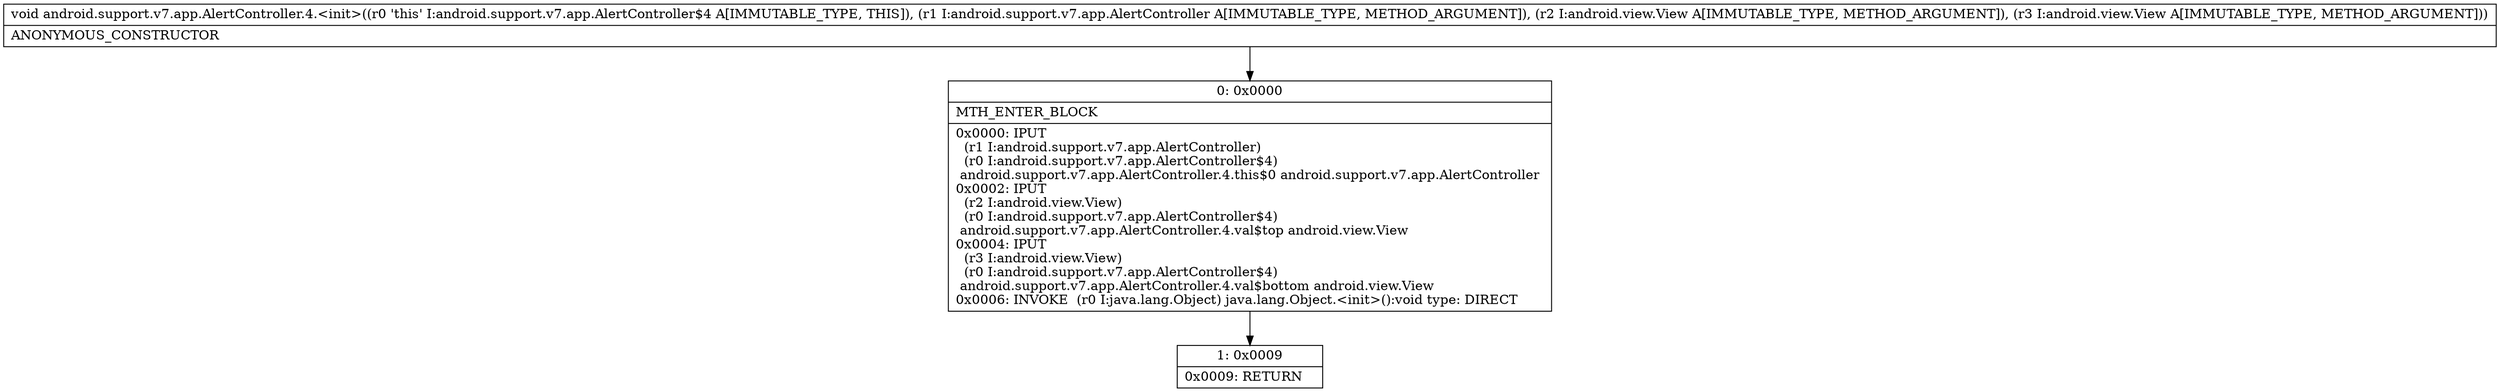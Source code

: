 digraph "CFG forandroid.support.v7.app.AlertController.4.\<init\>(Landroid\/support\/v7\/app\/AlertController;Landroid\/view\/View;Landroid\/view\/View;)V" {
Node_0 [shape=record,label="{0\:\ 0x0000|MTH_ENTER_BLOCK\l|0x0000: IPUT  \l  (r1 I:android.support.v7.app.AlertController)\l  (r0 I:android.support.v7.app.AlertController$4)\l android.support.v7.app.AlertController.4.this$0 android.support.v7.app.AlertController \l0x0002: IPUT  \l  (r2 I:android.view.View)\l  (r0 I:android.support.v7.app.AlertController$4)\l android.support.v7.app.AlertController.4.val$top android.view.View \l0x0004: IPUT  \l  (r3 I:android.view.View)\l  (r0 I:android.support.v7.app.AlertController$4)\l android.support.v7.app.AlertController.4.val$bottom android.view.View \l0x0006: INVOKE  (r0 I:java.lang.Object) java.lang.Object.\<init\>():void type: DIRECT \l}"];
Node_1 [shape=record,label="{1\:\ 0x0009|0x0009: RETURN   \l}"];
MethodNode[shape=record,label="{void android.support.v7.app.AlertController.4.\<init\>((r0 'this' I:android.support.v7.app.AlertController$4 A[IMMUTABLE_TYPE, THIS]), (r1 I:android.support.v7.app.AlertController A[IMMUTABLE_TYPE, METHOD_ARGUMENT]), (r2 I:android.view.View A[IMMUTABLE_TYPE, METHOD_ARGUMENT]), (r3 I:android.view.View A[IMMUTABLE_TYPE, METHOD_ARGUMENT]))  | ANONYMOUS_CONSTRUCTOR\l}"];
MethodNode -> Node_0;
Node_0 -> Node_1;
}

